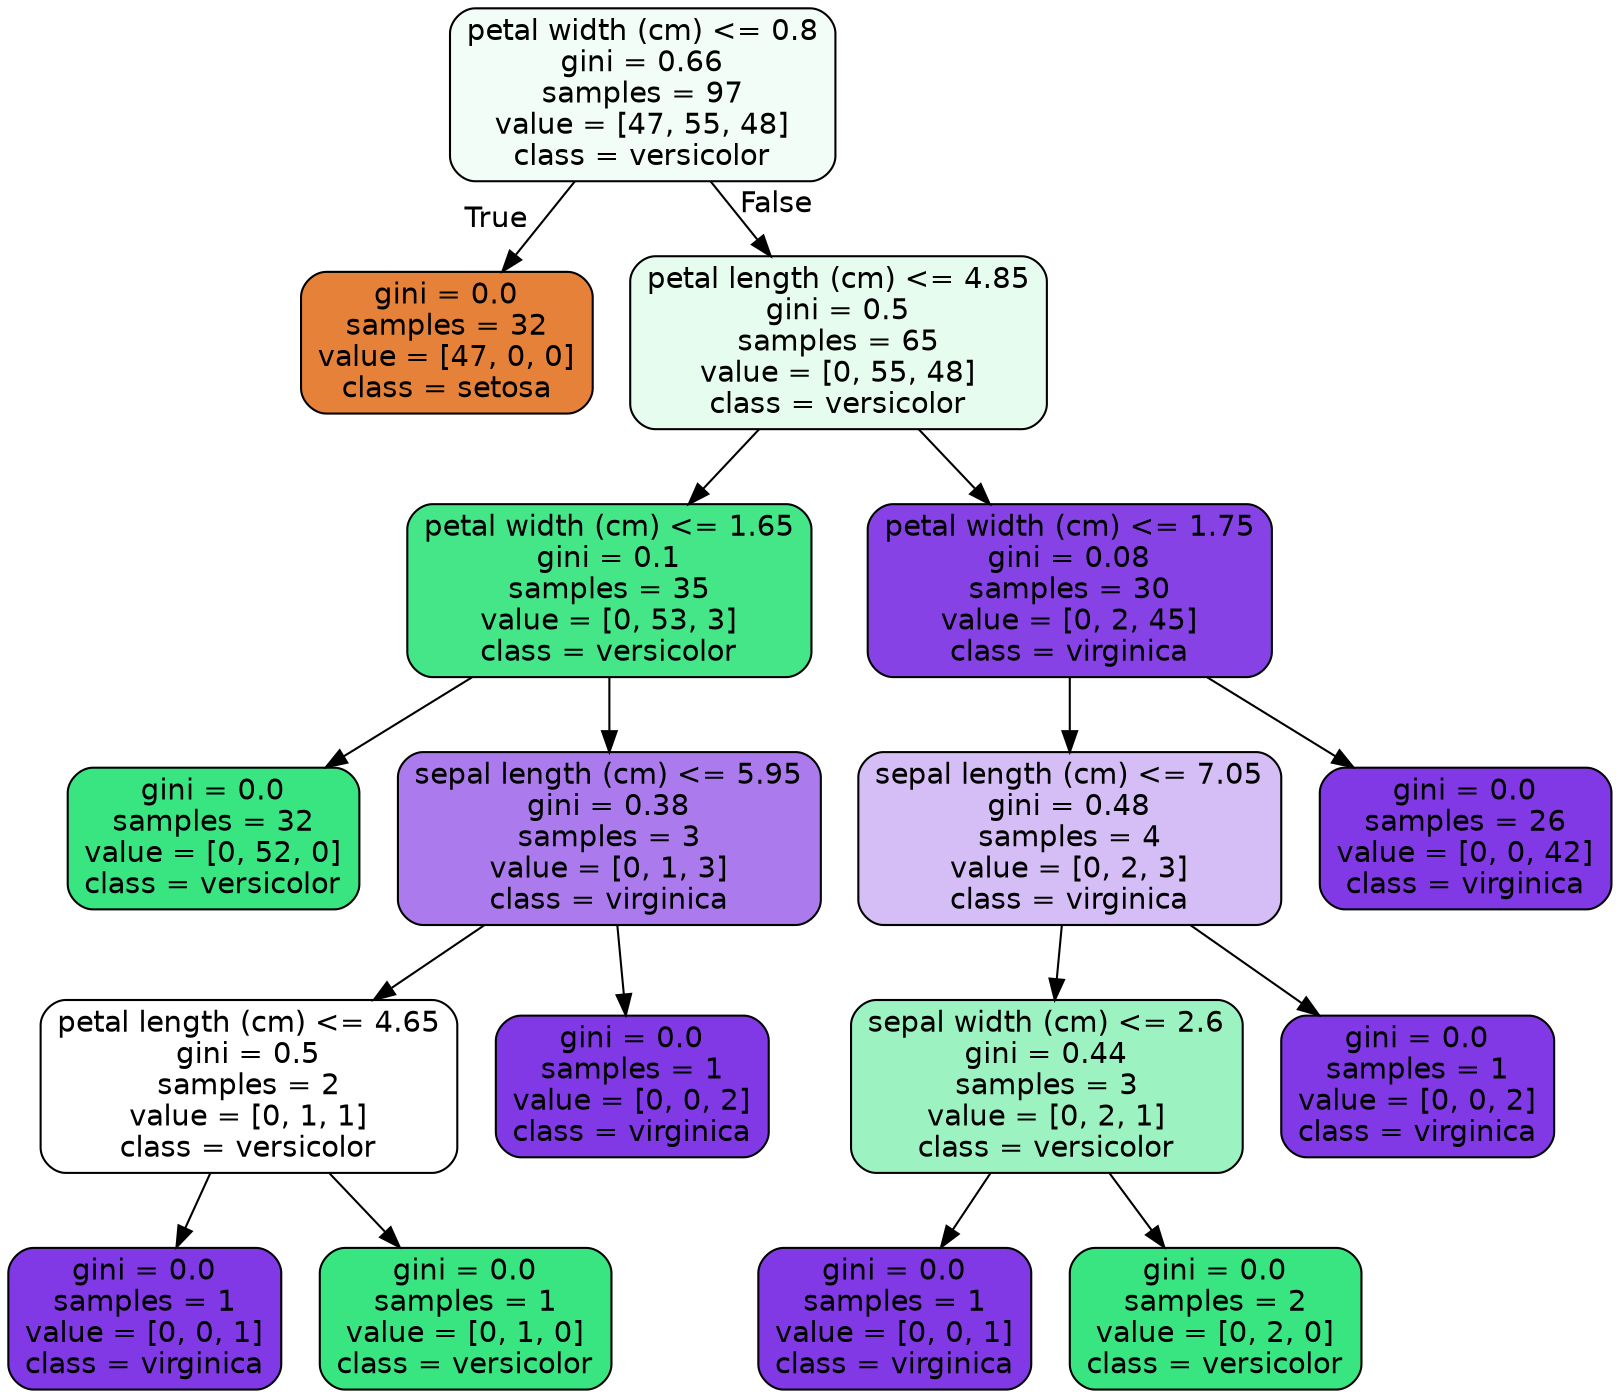 digraph Tree {
node [shape=box, style="filled, rounded", color="black", fontname=helvetica] ;
edge [fontname=helvetica] ;
0 [label="petal width (cm) <= 0.8\ngini = 0.66\nsamples = 97\nvalue = [47, 55, 48]\nclass = versicolor", fillcolor="#f1fdf6"] ;
1 [label="gini = 0.0\nsamples = 32\nvalue = [47, 0, 0]\nclass = setosa", fillcolor="#e58139"] ;
0 -> 1 [labeldistance=2.5, labelangle=45, headlabel="True"] ;
2 [label="petal length (cm) <= 4.85\ngini = 0.5\nsamples = 65\nvalue = [0, 55, 48]\nclass = versicolor", fillcolor="#e6fcef"] ;
0 -> 2 [labeldistance=2.5, labelangle=-45, headlabel="False"] ;
3 [label="petal width (cm) <= 1.65\ngini = 0.1\nsamples = 35\nvalue = [0, 53, 3]\nclass = versicolor", fillcolor="#44e688"] ;
2 -> 3 ;
4 [label="gini = 0.0\nsamples = 32\nvalue = [0, 52, 0]\nclass = versicolor", fillcolor="#39e581"] ;
3 -> 4 ;
5 [label="sepal length (cm) <= 5.95\ngini = 0.38\nsamples = 3\nvalue = [0, 1, 3]\nclass = virginica", fillcolor="#ab7bee"] ;
3 -> 5 ;
6 [label="petal length (cm) <= 4.65\ngini = 0.5\nsamples = 2\nvalue = [0, 1, 1]\nclass = versicolor", fillcolor="#ffffff"] ;
5 -> 6 ;
7 [label="gini = 0.0\nsamples = 1\nvalue = [0, 0, 1]\nclass = virginica", fillcolor="#8139e5"] ;
6 -> 7 ;
8 [label="gini = 0.0\nsamples = 1\nvalue = [0, 1, 0]\nclass = versicolor", fillcolor="#39e581"] ;
6 -> 8 ;
9 [label="gini = 0.0\nsamples = 1\nvalue = [0, 0, 2]\nclass = virginica", fillcolor="#8139e5"] ;
5 -> 9 ;
10 [label="petal width (cm) <= 1.75\ngini = 0.08\nsamples = 30\nvalue = [0, 2, 45]\nclass = virginica", fillcolor="#8742e6"] ;
2 -> 10 ;
11 [label="sepal length (cm) <= 7.05\ngini = 0.48\nsamples = 4\nvalue = [0, 2, 3]\nclass = virginica", fillcolor="#d5bdf6"] ;
10 -> 11 ;
12 [label="sepal width (cm) <= 2.6\ngini = 0.44\nsamples = 3\nvalue = [0, 2, 1]\nclass = versicolor", fillcolor="#9cf2c0"] ;
11 -> 12 ;
13 [label="gini = 0.0\nsamples = 1\nvalue = [0, 0, 1]\nclass = virginica", fillcolor="#8139e5"] ;
12 -> 13 ;
14 [label="gini = 0.0\nsamples = 2\nvalue = [0, 2, 0]\nclass = versicolor", fillcolor="#39e581"] ;
12 -> 14 ;
15 [label="gini = 0.0\nsamples = 1\nvalue = [0, 0, 2]\nclass = virginica", fillcolor="#8139e5"] ;
11 -> 15 ;
16 [label="gini = 0.0\nsamples = 26\nvalue = [0, 0, 42]\nclass = virginica", fillcolor="#8139e5"] ;
10 -> 16 ;
}